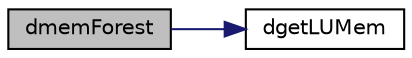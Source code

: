 digraph "dmemForest"
{
 // LATEX_PDF_SIZE
  edge [fontname="Helvetica",fontsize="10",labelfontname="Helvetica",labelfontsize="10"];
  node [fontname="Helvetica",fontsize="10",shape=record];
  rankdir="LR";
  Node1 [label="dmemForest",height=0.2,width=0.4,color="black", fillcolor="grey75", style="filled", fontcolor="black",tooltip=" "];
  Node1 -> Node2 [color="midnightblue",fontsize="10",style="solid",fontname="Helvetica"];
  Node2 [label="dgetLUMem",height=0.2,width=0.4,color="black", fillcolor="white", style="filled",URL="$dmemory__dist_8c.html#a5b00ba8761e2a16785182354b0db18f1",tooltip=" "];
}
